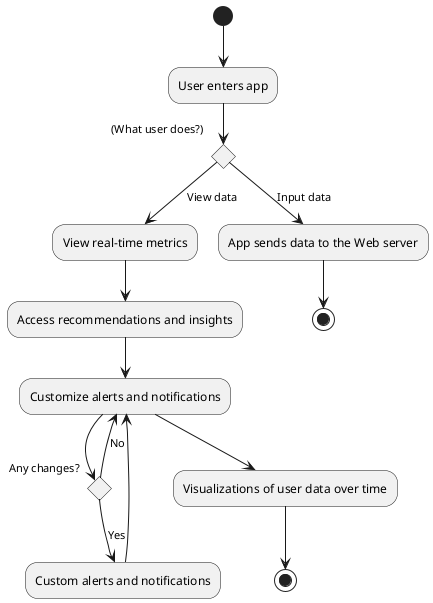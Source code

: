 @startuml
(*) --> "User enters app"

if (What user does?) then
  --> [View data] "View real-time metrics"
else
  --> [Input data] "App sends data to the Web server"
  "App sends data to the Web server" --> (*)
endif

"View real-time metrics" --> "Access recommendations and insights"
"Access recommendations and insights" --> "Customize alerts and notifications"


If "Any changes?" then
  --> [Yes] "Custom alerts and notifications"
  "Custom alerts and notifications" --> "Customize alerts and notifications"
else
  --> [No] "Customize alerts and notifications"

"Customize alerts and notifications" --> "Visualizations of user data over time"
"Visualizations of user data over time" --> (*3)
endif
@enduml
